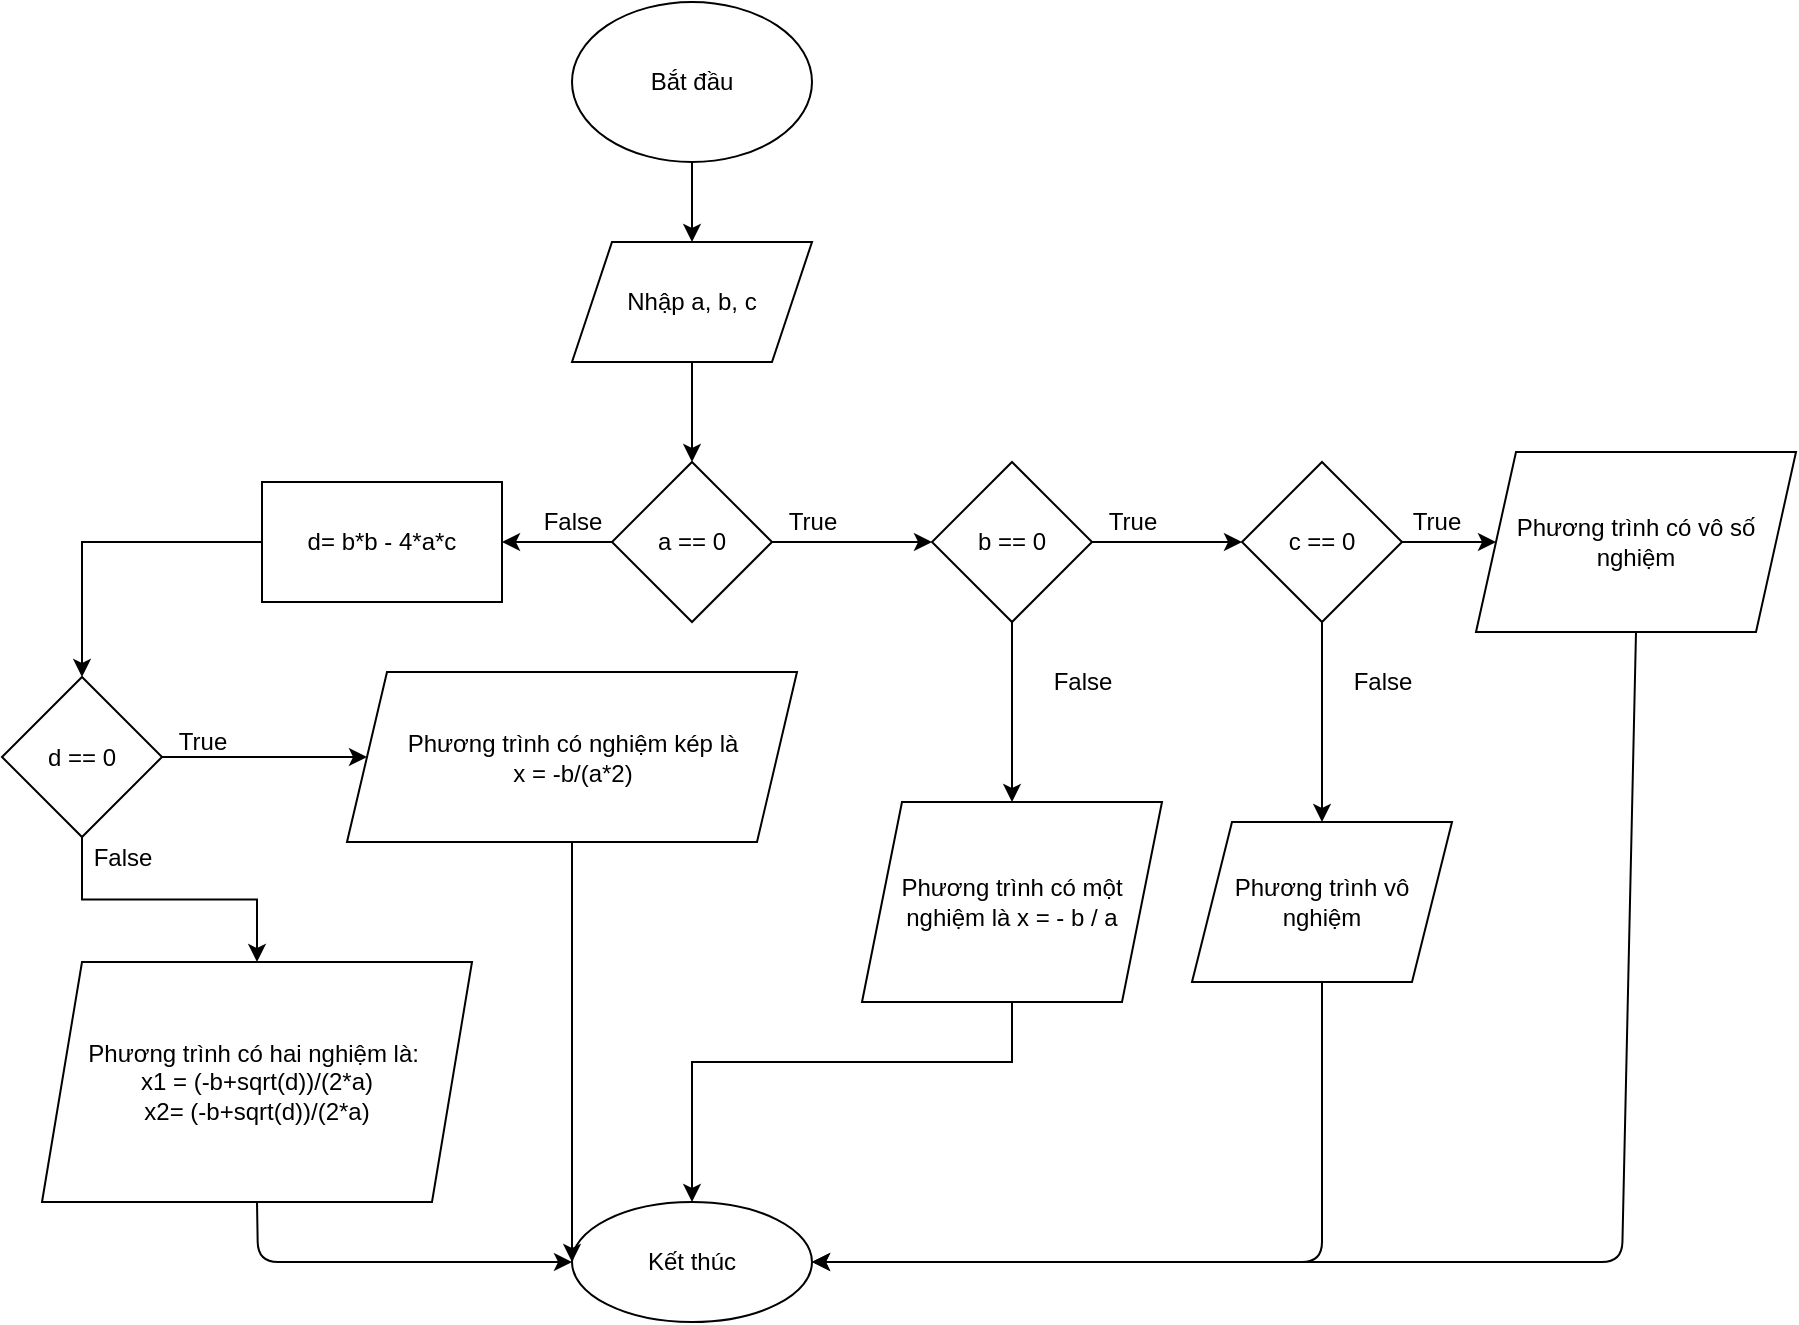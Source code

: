 <mxfile version="15.2.7" type="github">
  <diagram id="bc1pMs-ueyKUFe9-j6o9" name="Page-1">
    <mxGraphModel dx="2249" dy="794" grid="1" gridSize="10" guides="1" tooltips="1" connect="1" arrows="1" fold="1" page="1" pageScale="1" pageWidth="827" pageHeight="1169" math="0" shadow="0">
      <root>
        <mxCell id="0" />
        <mxCell id="1" parent="0" />
        <mxCell id="WlmM7-1C6_T7BSEHohl4-1" value="" style="edgeStyle=orthogonalEdgeStyle;rounded=0;orthogonalLoop=1;jettySize=auto;html=1;" edge="1" parent="1" source="WlmM7-1C6_T7BSEHohl4-2" target="WlmM7-1C6_T7BSEHohl4-4">
          <mxGeometry relative="1" as="geometry" />
        </mxCell>
        <mxCell id="WlmM7-1C6_T7BSEHohl4-2" value="Bắt đầu" style="ellipse;whiteSpace=wrap;html=1;" vertex="1" parent="1">
          <mxGeometry x="215" y="30" width="120" height="80" as="geometry" />
        </mxCell>
        <mxCell id="WlmM7-1C6_T7BSEHohl4-3" value="" style="edgeStyle=orthogonalEdgeStyle;rounded=0;orthogonalLoop=1;jettySize=auto;html=1;" edge="1" parent="1" source="WlmM7-1C6_T7BSEHohl4-4" target="WlmM7-1C6_T7BSEHohl4-7">
          <mxGeometry relative="1" as="geometry" />
        </mxCell>
        <mxCell id="WlmM7-1C6_T7BSEHohl4-4" value="Nhập a, b, c" style="shape=parallelogram;perimeter=parallelogramPerimeter;whiteSpace=wrap;html=1;fixedSize=1;" vertex="1" parent="1">
          <mxGeometry x="215" y="150" width="120" height="60" as="geometry" />
        </mxCell>
        <mxCell id="WlmM7-1C6_T7BSEHohl4-5" value="" style="edgeStyle=orthogonalEdgeStyle;rounded=0;orthogonalLoop=1;jettySize=auto;html=1;" edge="1" parent="1" source="WlmM7-1C6_T7BSEHohl4-7" target="WlmM7-1C6_T7BSEHohl4-10">
          <mxGeometry relative="1" as="geometry" />
        </mxCell>
        <mxCell id="WlmM7-1C6_T7BSEHohl4-6" value="" style="edgeStyle=orthogonalEdgeStyle;rounded=0;orthogonalLoop=1;jettySize=auto;html=1;exitX=0.5;exitY=1;exitDx=0;exitDy=0;" edge="1" parent="1" source="WlmM7-1C6_T7BSEHohl4-10" target="WlmM7-1C6_T7BSEHohl4-18">
          <mxGeometry relative="1" as="geometry" />
        </mxCell>
        <mxCell id="WlmM7-1C6_T7BSEHohl4-30" value="" style="edgeStyle=orthogonalEdgeStyle;rounded=0;orthogonalLoop=1;jettySize=auto;html=1;" edge="1" parent="1" source="WlmM7-1C6_T7BSEHohl4-7" target="WlmM7-1C6_T7BSEHohl4-29">
          <mxGeometry relative="1" as="geometry" />
        </mxCell>
        <mxCell id="WlmM7-1C6_T7BSEHohl4-7" value="a == 0" style="rhombus;whiteSpace=wrap;html=1;" vertex="1" parent="1">
          <mxGeometry x="235" y="260" width="80" height="80" as="geometry" />
        </mxCell>
        <mxCell id="WlmM7-1C6_T7BSEHohl4-8" value="" style="edgeStyle=orthogonalEdgeStyle;rounded=0;orthogonalLoop=1;jettySize=auto;html=1;entryX=0;entryY=0.5;entryDx=0;entryDy=0;" edge="1" parent="1" source="WlmM7-1C6_T7BSEHohl4-10" target="WlmM7-1C6_T7BSEHohl4-22">
          <mxGeometry relative="1" as="geometry">
            <mxPoint x="550" y="300" as="targetPoint" />
          </mxGeometry>
        </mxCell>
        <mxCell id="WlmM7-1C6_T7BSEHohl4-9" value="" style="edgeStyle=orthogonalEdgeStyle;rounded=0;orthogonalLoop=1;jettySize=auto;html=1;exitX=0.5;exitY=1;exitDx=0;exitDy=0;" edge="1" parent="1" source="WlmM7-1C6_T7BSEHohl4-22" target="WlmM7-1C6_T7BSEHohl4-13">
          <mxGeometry relative="1" as="geometry">
            <mxPoint x="400" y="420" as="sourcePoint" />
          </mxGeometry>
        </mxCell>
        <mxCell id="WlmM7-1C6_T7BSEHohl4-10" value="b == 0" style="rhombus;whiteSpace=wrap;html=1;" vertex="1" parent="1">
          <mxGeometry x="395" y="260" width="80" height="80" as="geometry" />
        </mxCell>
        <mxCell id="WlmM7-1C6_T7BSEHohl4-11" value="Phương trình có vô số nghiệm" style="shape=parallelogram;perimeter=parallelogramPerimeter;whiteSpace=wrap;html=1;fixedSize=1;" vertex="1" parent="1">
          <mxGeometry x="667" y="255" width="160" height="90" as="geometry" />
        </mxCell>
        <mxCell id="WlmM7-1C6_T7BSEHohl4-12" value="True" style="text;html=1;align=center;verticalAlign=middle;resizable=0;points=[];autosize=1;strokeColor=none;fillColor=none;" vertex="1" parent="1">
          <mxGeometry x="475" y="280" width="40" height="20" as="geometry" />
        </mxCell>
        <mxCell id="WlmM7-1C6_T7BSEHohl4-13" value="Phương trình vô nghiệm" style="shape=parallelogram;perimeter=parallelogramPerimeter;whiteSpace=wrap;html=1;fixedSize=1;" vertex="1" parent="1">
          <mxGeometry x="525" y="440" width="130" height="80" as="geometry" />
        </mxCell>
        <mxCell id="WlmM7-1C6_T7BSEHohl4-14" value="False" style="text;html=1;align=center;verticalAlign=middle;resizable=0;points=[];autosize=1;strokeColor=none;fillColor=none;" vertex="1" parent="1">
          <mxGeometry x="450" y="360" width="40" height="20" as="geometry" />
        </mxCell>
        <mxCell id="WlmM7-1C6_T7BSEHohl4-15" value="True" style="text;html=1;align=center;verticalAlign=middle;resizable=0;points=[];autosize=1;strokeColor=none;fillColor=none;" vertex="1" parent="1">
          <mxGeometry x="315" y="280" width="40" height="20" as="geometry" />
        </mxCell>
        <mxCell id="WlmM7-1C6_T7BSEHohl4-16" value="False" style="text;html=1;align=center;verticalAlign=middle;resizable=0;points=[];autosize=1;strokeColor=none;fillColor=none;" vertex="1" parent="1">
          <mxGeometry x="600" y="360" width="40" height="20" as="geometry" />
        </mxCell>
        <mxCell id="WlmM7-1C6_T7BSEHohl4-17" value="" style="edgeStyle=orthogonalEdgeStyle;rounded=0;orthogonalLoop=1;jettySize=auto;html=1;" edge="1" parent="1" source="WlmM7-1C6_T7BSEHohl4-18" target="WlmM7-1C6_T7BSEHohl4-19">
          <mxGeometry relative="1" as="geometry">
            <Array as="points">
              <mxPoint x="435" y="560" />
              <mxPoint x="275" y="560" />
            </Array>
          </mxGeometry>
        </mxCell>
        <mxCell id="WlmM7-1C6_T7BSEHohl4-18" value="&lt;span&gt;Phương trình có một nghiệm là x = - b / a&lt;/span&gt;" style="shape=parallelogram;perimeter=parallelogramPerimeter;whiteSpace=wrap;html=1;fixedSize=1;" vertex="1" parent="1">
          <mxGeometry x="360" y="430" width="150" height="100" as="geometry" />
        </mxCell>
        <mxCell id="WlmM7-1C6_T7BSEHohl4-19" value="Kết thúc" style="ellipse;whiteSpace=wrap;html=1;" vertex="1" parent="1">
          <mxGeometry x="215" y="630" width="120" height="60" as="geometry" />
        </mxCell>
        <mxCell id="WlmM7-1C6_T7BSEHohl4-20" value="" style="endArrow=classic;html=1;exitX=0.5;exitY=1;exitDx=0;exitDy=0;entryX=1;entryY=0.5;entryDx=0;entryDy=0;" edge="1" parent="1" source="WlmM7-1C6_T7BSEHohl4-13" target="WlmM7-1C6_T7BSEHohl4-19">
          <mxGeometry width="50" height="50" relative="1" as="geometry">
            <mxPoint x="440" y="660" as="sourcePoint" />
            <mxPoint x="380" y="570" as="targetPoint" />
            <Array as="points">
              <mxPoint x="590" y="660" />
            </Array>
          </mxGeometry>
        </mxCell>
        <mxCell id="WlmM7-1C6_T7BSEHohl4-21" value="" style="endArrow=classic;html=1;exitX=0.5;exitY=1;exitDx=0;exitDy=0;entryX=1;entryY=0.5;entryDx=0;entryDy=0;" edge="1" parent="1" source="WlmM7-1C6_T7BSEHohl4-11" target="WlmM7-1C6_T7BSEHohl4-19">
          <mxGeometry width="50" height="50" relative="1" as="geometry">
            <mxPoint x="630" y="690" as="sourcePoint" />
            <mxPoint x="330" y="690" as="targetPoint" />
            <Array as="points">
              <mxPoint x="740" y="660" />
            </Array>
          </mxGeometry>
        </mxCell>
        <mxCell id="WlmM7-1C6_T7BSEHohl4-22" value="c == 0" style="rhombus;whiteSpace=wrap;html=1;" vertex="1" parent="1">
          <mxGeometry x="550" y="260" width="80" height="80" as="geometry" />
        </mxCell>
        <mxCell id="WlmM7-1C6_T7BSEHohl4-24" value="" style="endArrow=classic;html=1;exitX=1;exitY=0.5;exitDx=0;exitDy=0;entryX=0;entryY=0.5;entryDx=0;entryDy=0;" edge="1" parent="1" source="WlmM7-1C6_T7BSEHohl4-22" target="WlmM7-1C6_T7BSEHohl4-11">
          <mxGeometry width="50" height="50" relative="1" as="geometry">
            <mxPoint x="390" y="430" as="sourcePoint" />
            <mxPoint x="440" y="380" as="targetPoint" />
          </mxGeometry>
        </mxCell>
        <mxCell id="WlmM7-1C6_T7BSEHohl4-28" value="True" style="text;html=1;align=center;verticalAlign=middle;resizable=0;points=[];autosize=1;strokeColor=none;fillColor=none;" vertex="1" parent="1">
          <mxGeometry x="627" y="280" width="40" height="20" as="geometry" />
        </mxCell>
        <mxCell id="WlmM7-1C6_T7BSEHohl4-32" value="" style="edgeStyle=orthogonalEdgeStyle;rounded=0;orthogonalLoop=1;jettySize=auto;html=1;" edge="1" parent="1" source="WlmM7-1C6_T7BSEHohl4-29" target="WlmM7-1C6_T7BSEHohl4-31">
          <mxGeometry relative="1" as="geometry" />
        </mxCell>
        <mxCell id="WlmM7-1C6_T7BSEHohl4-29" value="d= b*b - 4*a*c" style="whiteSpace=wrap;html=1;" vertex="1" parent="1">
          <mxGeometry x="60" y="270" width="120" height="60" as="geometry" />
        </mxCell>
        <mxCell id="WlmM7-1C6_T7BSEHohl4-34" value="" style="edgeStyle=orthogonalEdgeStyle;rounded=0;orthogonalLoop=1;jettySize=auto;html=1;" edge="1" parent="1" source="WlmM7-1C6_T7BSEHohl4-31" target="WlmM7-1C6_T7BSEHohl4-33">
          <mxGeometry relative="1" as="geometry" />
        </mxCell>
        <mxCell id="WlmM7-1C6_T7BSEHohl4-40" value="" style="edgeStyle=orthogonalEdgeStyle;rounded=0;orthogonalLoop=1;jettySize=auto;html=1;" edge="1" parent="1" source="WlmM7-1C6_T7BSEHohl4-31" target="WlmM7-1C6_T7BSEHohl4-39">
          <mxGeometry relative="1" as="geometry" />
        </mxCell>
        <mxCell id="WlmM7-1C6_T7BSEHohl4-31" value="d == 0" style="rhombus;whiteSpace=wrap;html=1;" vertex="1" parent="1">
          <mxGeometry x="-70" y="367.5" width="80" height="80" as="geometry" />
        </mxCell>
        <mxCell id="WlmM7-1C6_T7BSEHohl4-33" value="Phương trình có nghiệm kép là &lt;br&gt;x = -b/(a*2)" style="shape=parallelogram;perimeter=parallelogramPerimeter;whiteSpace=wrap;html=1;fixedSize=1;" vertex="1" parent="1">
          <mxGeometry x="102.5" y="365" width="225" height="85" as="geometry" />
        </mxCell>
        <mxCell id="WlmM7-1C6_T7BSEHohl4-35" value="True" style="text;html=1;align=center;verticalAlign=middle;resizable=0;points=[];autosize=1;strokeColor=none;fillColor=none;" vertex="1" parent="1">
          <mxGeometry x="10" y="390" width="40" height="20" as="geometry" />
        </mxCell>
        <mxCell id="WlmM7-1C6_T7BSEHohl4-36" value="False" style="text;html=1;align=center;verticalAlign=middle;resizable=0;points=[];autosize=1;strokeColor=none;fillColor=none;" vertex="1" parent="1">
          <mxGeometry x="195" y="280" width="40" height="20" as="geometry" />
        </mxCell>
        <mxCell id="WlmM7-1C6_T7BSEHohl4-39" value="Phương trình có hai nghiệm là:&amp;nbsp;&lt;br&gt;x1 = (-b+sqrt(d))/(2*a)&lt;br&gt;x2= (-b+sqrt(d))/(2*a)" style="shape=parallelogram;perimeter=parallelogramPerimeter;whiteSpace=wrap;html=1;fixedSize=1;" vertex="1" parent="1">
          <mxGeometry x="-50" y="510" width="215" height="120" as="geometry" />
        </mxCell>
        <mxCell id="WlmM7-1C6_T7BSEHohl4-41" value="False" style="text;html=1;align=center;verticalAlign=middle;resizable=0;points=[];autosize=1;strokeColor=none;fillColor=none;" vertex="1" parent="1">
          <mxGeometry x="-30" y="447.5" width="40" height="20" as="geometry" />
        </mxCell>
        <mxCell id="WlmM7-1C6_T7BSEHohl4-42" value="" style="endArrow=classic;html=1;exitX=0.5;exitY=1;exitDx=0;exitDy=0;entryX=0;entryY=0.5;entryDx=0;entryDy=0;" edge="1" parent="1" source="WlmM7-1C6_T7BSEHohl4-39" target="WlmM7-1C6_T7BSEHohl4-19">
          <mxGeometry width="50" height="50" relative="1" as="geometry">
            <mxPoint x="390" y="400" as="sourcePoint" />
            <mxPoint x="440" y="350" as="targetPoint" />
            <Array as="points">
              <mxPoint x="58" y="660" />
            </Array>
          </mxGeometry>
        </mxCell>
        <mxCell id="WlmM7-1C6_T7BSEHohl4-43" value="" style="endArrow=classic;html=1;exitX=0.5;exitY=1;exitDx=0;exitDy=0;entryX=0;entryY=0.5;entryDx=0;entryDy=0;" edge="1" parent="1" source="WlmM7-1C6_T7BSEHohl4-33" target="WlmM7-1C6_T7BSEHohl4-19">
          <mxGeometry width="50" height="50" relative="1" as="geometry">
            <mxPoint x="390" y="500" as="sourcePoint" />
            <mxPoint x="440" y="450" as="targetPoint" />
          </mxGeometry>
        </mxCell>
      </root>
    </mxGraphModel>
  </diagram>
</mxfile>
